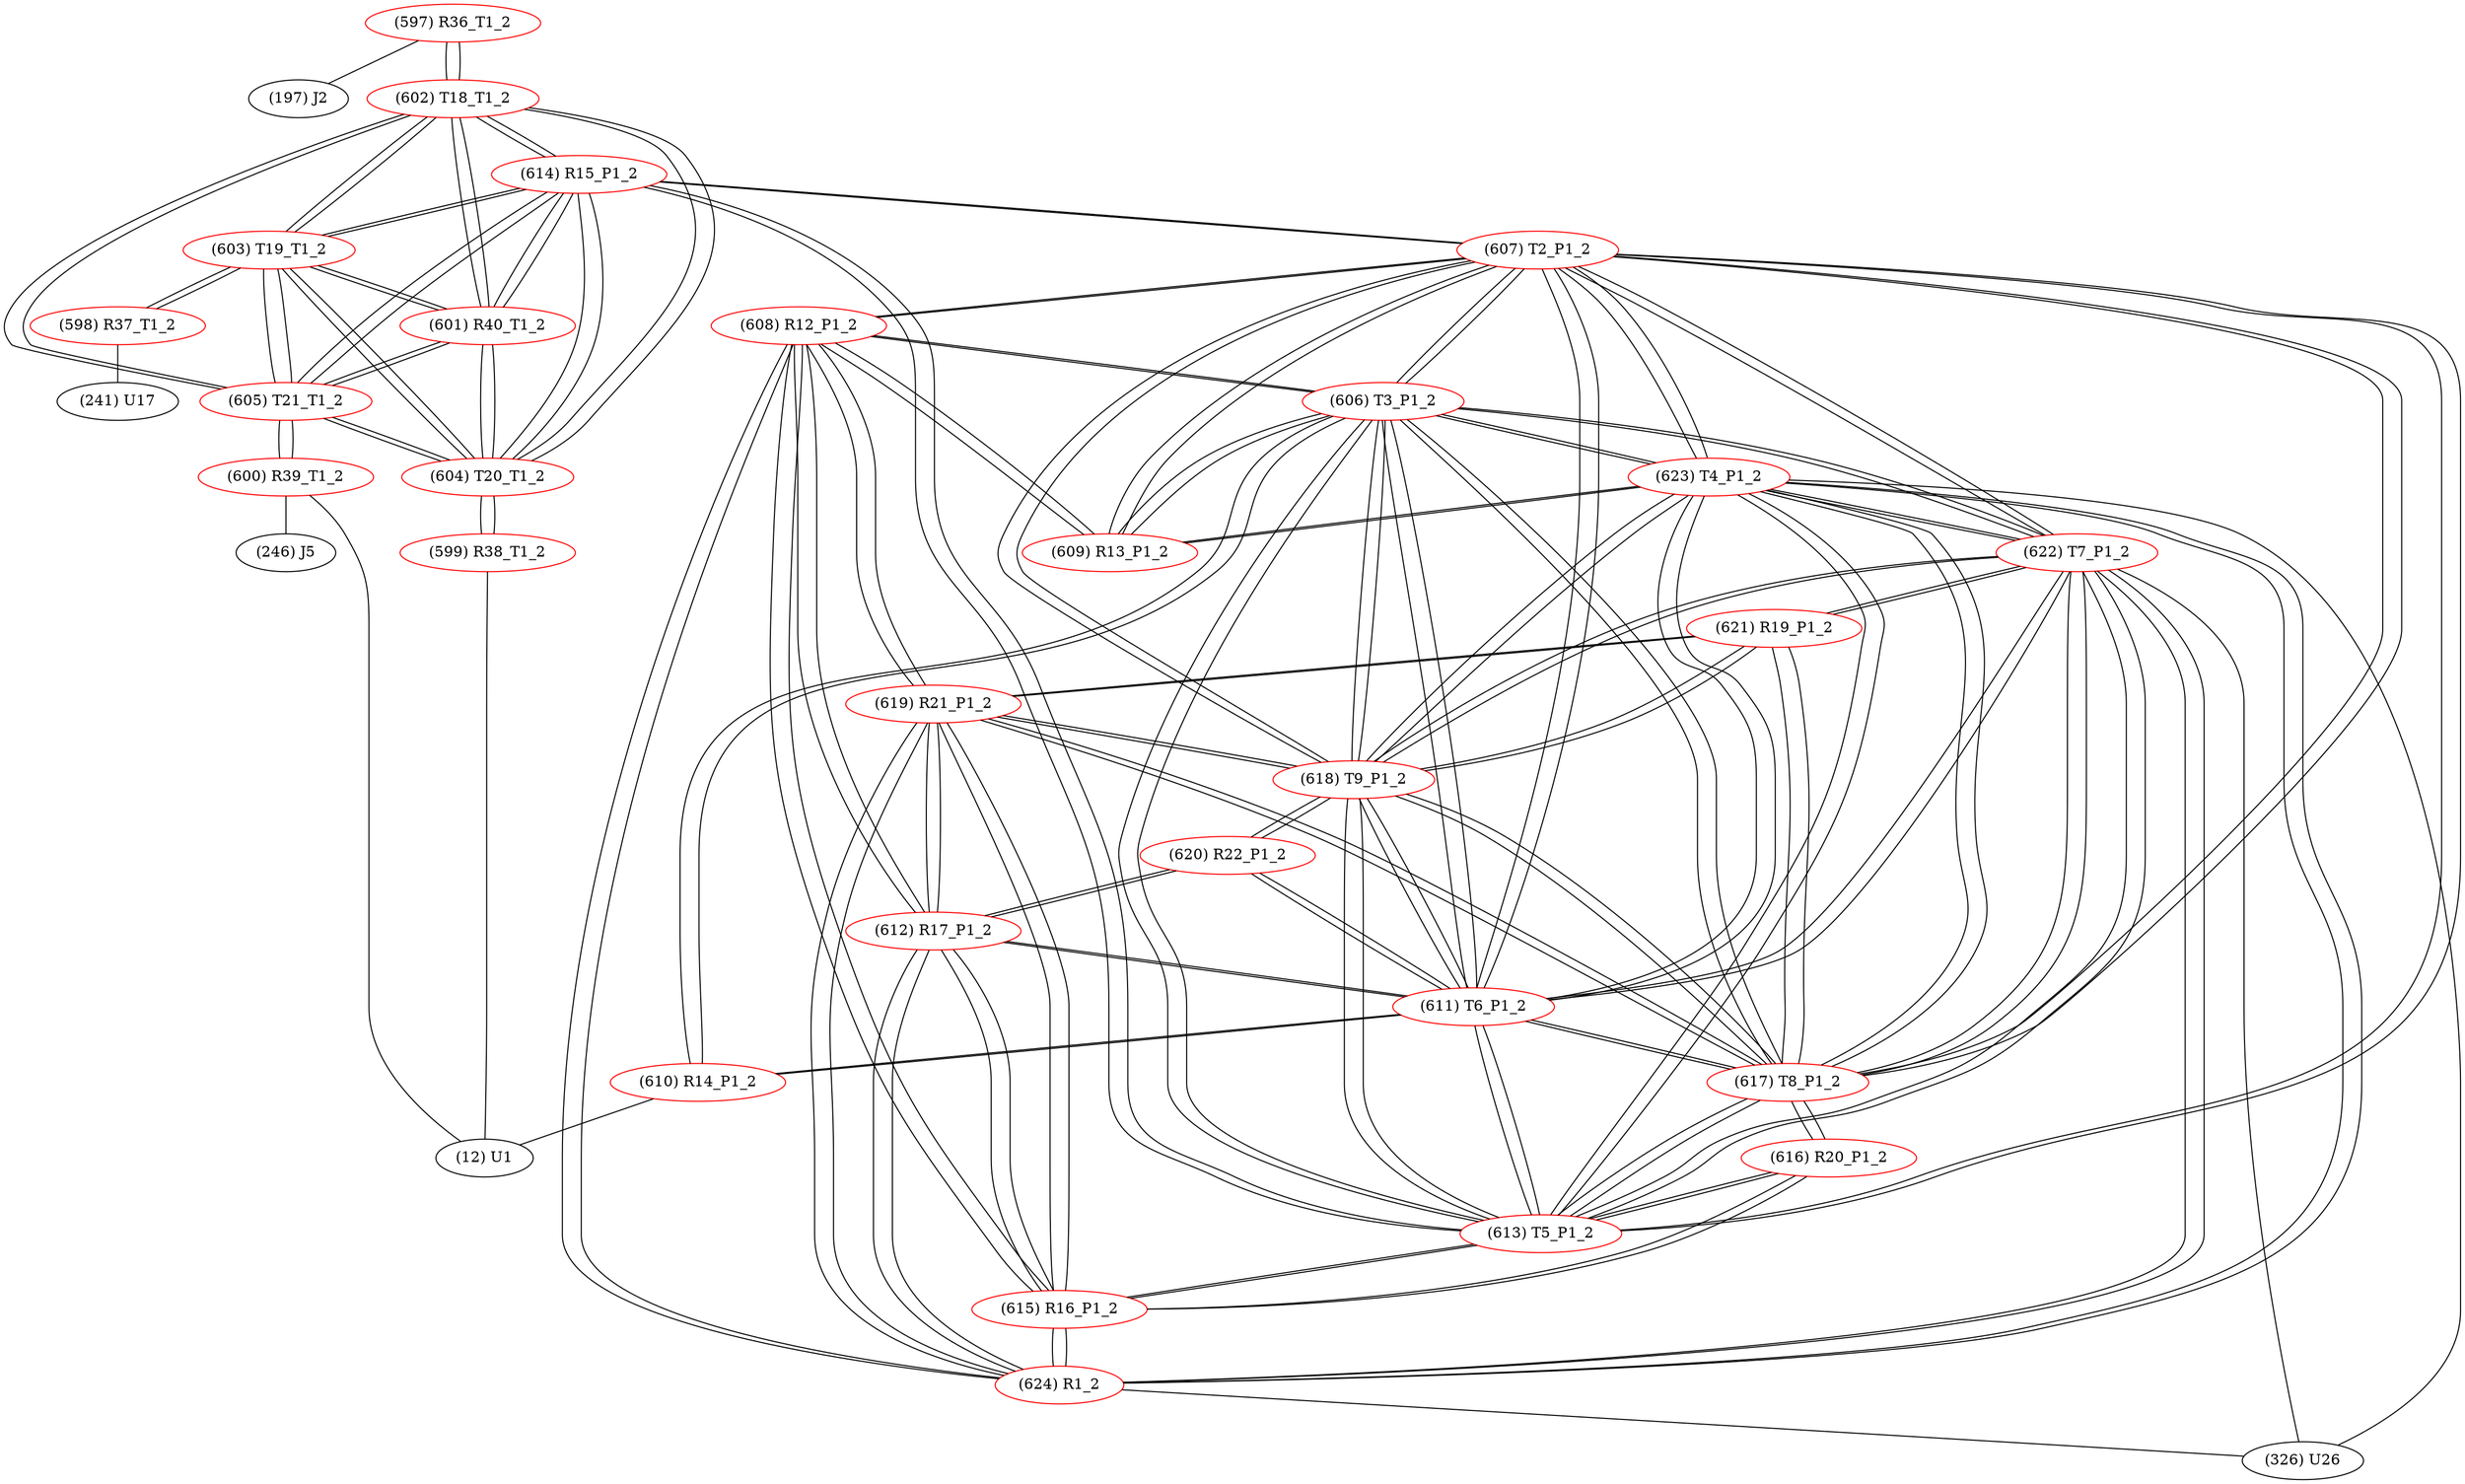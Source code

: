 graph {
	597 [label="(597) R36_T1_2" color=red]
	197 [label="(197) J2"]
	602 [label="(602) T18_T1_2"]
	598 [label="(598) R37_T1_2" color=red]
	241 [label="(241) U17"]
	603 [label="(603) T19_T1_2"]
	599 [label="(599) R38_T1_2" color=red]
	12 [label="(12) U1"]
	604 [label="(604) T20_T1_2"]
	600 [label="(600) R39_T1_2" color=red]
	12 [label="(12) U1"]
	246 [label="(246) J5"]
	605 [label="(605) T21_T1_2"]
	601 [label="(601) R40_T1_2" color=red]
	614 [label="(614) R15_P1_2"]
	602 [label="(602) T18_T1_2"]
	605 [label="(605) T21_T1_2"]
	604 [label="(604) T20_T1_2"]
	603 [label="(603) T19_T1_2"]
	602 [label="(602) T18_T1_2" color=red]
	604 [label="(604) T20_T1_2"]
	603 [label="(603) T19_T1_2"]
	605 [label="(605) T21_T1_2"]
	597 [label="(597) R36_T1_2"]
	614 [label="(614) R15_P1_2"]
	601 [label="(601) R40_T1_2"]
	603 [label="(603) T19_T1_2" color=red]
	604 [label="(604) T20_T1_2"]
	602 [label="(602) T18_T1_2"]
	605 [label="(605) T21_T1_2"]
	598 [label="(598) R37_T1_2"]
	614 [label="(614) R15_P1_2"]
	601 [label="(601) R40_T1_2"]
	604 [label="(604) T20_T1_2" color=red]
	603 [label="(603) T19_T1_2"]
	602 [label="(602) T18_T1_2"]
	605 [label="(605) T21_T1_2"]
	599 [label="(599) R38_T1_2"]
	614 [label="(614) R15_P1_2"]
	601 [label="(601) R40_T1_2"]
	605 [label="(605) T21_T1_2" color=red]
	604 [label="(604) T20_T1_2"]
	603 [label="(603) T19_T1_2"]
	602 [label="(602) T18_T1_2"]
	600 [label="(600) R39_T1_2"]
	614 [label="(614) R15_P1_2"]
	601 [label="(601) R40_T1_2"]
	606 [label="(606) T3_P1_2" color=red]
	623 [label="(623) T4_P1_2"]
	622 [label="(622) T7_P1_2"]
	613 [label="(613) T5_P1_2"]
	618 [label="(618) T9_P1_2"]
	617 [label="(617) T8_P1_2"]
	611 [label="(611) T6_P1_2"]
	607 [label="(607) T2_P1_2"]
	610 [label="(610) R14_P1_2"]
	609 [label="(609) R13_P1_2"]
	608 [label="(608) R12_P1_2"]
	607 [label="(607) T2_P1_2" color=red]
	606 [label="(606) T3_P1_2"]
	623 [label="(623) T4_P1_2"]
	622 [label="(622) T7_P1_2"]
	613 [label="(613) T5_P1_2"]
	618 [label="(618) T9_P1_2"]
	617 [label="(617) T8_P1_2"]
	611 [label="(611) T6_P1_2"]
	609 [label="(609) R13_P1_2"]
	608 [label="(608) R12_P1_2"]
	614 [label="(614) R15_P1_2"]
	608 [label="(608) R12_P1_2" color=red]
	619 [label="(619) R21_P1_2"]
	615 [label="(615) R16_P1_2"]
	612 [label="(612) R17_P1_2"]
	624 [label="(624) R1_2"]
	609 [label="(609) R13_P1_2"]
	606 [label="(606) T3_P1_2"]
	607 [label="(607) T2_P1_2"]
	609 [label="(609) R13_P1_2" color=red]
	623 [label="(623) T4_P1_2"]
	606 [label="(606) T3_P1_2"]
	608 [label="(608) R12_P1_2"]
	607 [label="(607) T2_P1_2"]
	610 [label="(610) R14_P1_2" color=red]
	12 [label="(12) U1"]
	606 [label="(606) T3_P1_2"]
	611 [label="(611) T6_P1_2"]
	611 [label="(611) T6_P1_2" color=red]
	606 [label="(606) T3_P1_2"]
	623 [label="(623) T4_P1_2"]
	622 [label="(622) T7_P1_2"]
	613 [label="(613) T5_P1_2"]
	618 [label="(618) T9_P1_2"]
	617 [label="(617) T8_P1_2"]
	607 [label="(607) T2_P1_2"]
	610 [label="(610) R14_P1_2"]
	620 [label="(620) R22_P1_2"]
	612 [label="(612) R17_P1_2"]
	612 [label="(612) R17_P1_2" color=red]
	619 [label="(619) R21_P1_2"]
	615 [label="(615) R16_P1_2"]
	608 [label="(608) R12_P1_2"]
	624 [label="(624) R1_2"]
	620 [label="(620) R22_P1_2"]
	611 [label="(611) T6_P1_2"]
	613 [label="(613) T5_P1_2" color=red]
	606 [label="(606) T3_P1_2"]
	623 [label="(623) T4_P1_2"]
	622 [label="(622) T7_P1_2"]
	618 [label="(618) T9_P1_2"]
	617 [label="(617) T8_P1_2"]
	611 [label="(611) T6_P1_2"]
	607 [label="(607) T2_P1_2"]
	614 [label="(614) R15_P1_2"]
	615 [label="(615) R16_P1_2"]
	616 [label="(616) R20_P1_2"]
	614 [label="(614) R15_P1_2" color=red]
	602 [label="(602) T18_T1_2"]
	605 [label="(605) T21_T1_2"]
	604 [label="(604) T20_T1_2"]
	603 [label="(603) T19_T1_2"]
	601 [label="(601) R40_T1_2"]
	607 [label="(607) T2_P1_2"]
	613 [label="(613) T5_P1_2"]
	615 [label="(615) R16_P1_2" color=red]
	619 [label="(619) R21_P1_2"]
	608 [label="(608) R12_P1_2"]
	612 [label="(612) R17_P1_2"]
	624 [label="(624) R1_2"]
	613 [label="(613) T5_P1_2"]
	616 [label="(616) R20_P1_2"]
	616 [label="(616) R20_P1_2" color=red]
	617 [label="(617) T8_P1_2"]
	615 [label="(615) R16_P1_2"]
	613 [label="(613) T5_P1_2"]
	617 [label="(617) T8_P1_2" color=red]
	606 [label="(606) T3_P1_2"]
	623 [label="(623) T4_P1_2"]
	622 [label="(622) T7_P1_2"]
	613 [label="(613) T5_P1_2"]
	618 [label="(618) T9_P1_2"]
	611 [label="(611) T6_P1_2"]
	607 [label="(607) T2_P1_2"]
	619 [label="(619) R21_P1_2"]
	621 [label="(621) R19_P1_2"]
	616 [label="(616) R20_P1_2"]
	618 [label="(618) T9_P1_2" color=red]
	620 [label="(620) R22_P1_2"]
	606 [label="(606) T3_P1_2"]
	623 [label="(623) T4_P1_2"]
	622 [label="(622) T7_P1_2"]
	613 [label="(613) T5_P1_2"]
	617 [label="(617) T8_P1_2"]
	611 [label="(611) T6_P1_2"]
	607 [label="(607) T2_P1_2"]
	619 [label="(619) R21_P1_2"]
	621 [label="(621) R19_P1_2"]
	619 [label="(619) R21_P1_2" color=red]
	615 [label="(615) R16_P1_2"]
	608 [label="(608) R12_P1_2"]
	612 [label="(612) R17_P1_2"]
	624 [label="(624) R1_2"]
	618 [label="(618) T9_P1_2"]
	617 [label="(617) T8_P1_2"]
	621 [label="(621) R19_P1_2"]
	620 [label="(620) R22_P1_2" color=red]
	618 [label="(618) T9_P1_2"]
	611 [label="(611) T6_P1_2"]
	612 [label="(612) R17_P1_2"]
	621 [label="(621) R19_P1_2" color=red]
	618 [label="(618) T9_P1_2"]
	619 [label="(619) R21_P1_2"]
	617 [label="(617) T8_P1_2"]
	622 [label="(622) T7_P1_2"]
	622 [label="(622) T7_P1_2" color=red]
	606 [label="(606) T3_P1_2"]
	623 [label="(623) T4_P1_2"]
	613 [label="(613) T5_P1_2"]
	618 [label="(618) T9_P1_2"]
	617 [label="(617) T8_P1_2"]
	611 [label="(611) T6_P1_2"]
	607 [label="(607) T2_P1_2"]
	624 [label="(624) R1_2"]
	326 [label="(326) U26"]
	621 [label="(621) R19_P1_2"]
	623 [label="(623) T4_P1_2" color=red]
	606 [label="(606) T3_P1_2"]
	622 [label="(622) T7_P1_2"]
	613 [label="(613) T5_P1_2"]
	618 [label="(618) T9_P1_2"]
	617 [label="(617) T8_P1_2"]
	611 [label="(611) T6_P1_2"]
	607 [label="(607) T2_P1_2"]
	609 [label="(609) R13_P1_2"]
	624 [label="(624) R1_2"]
	326 [label="(326) U26"]
	624 [label="(624) R1_2" color=red]
	623 [label="(623) T4_P1_2"]
	622 [label="(622) T7_P1_2"]
	326 [label="(326) U26"]
	619 [label="(619) R21_P1_2"]
	615 [label="(615) R16_P1_2"]
	608 [label="(608) R12_P1_2"]
	612 [label="(612) R17_P1_2"]
	597 -- 197
	597 -- 602
	598 -- 241
	598 -- 603
	599 -- 12
	599 -- 604
	600 -- 12
	600 -- 246
	600 -- 605
	601 -- 614
	601 -- 602
	601 -- 605
	601 -- 604
	601 -- 603
	602 -- 604
	602 -- 603
	602 -- 605
	602 -- 597
	602 -- 614
	602 -- 601
	603 -- 604
	603 -- 602
	603 -- 605
	603 -- 598
	603 -- 614
	603 -- 601
	604 -- 603
	604 -- 602
	604 -- 605
	604 -- 599
	604 -- 614
	604 -- 601
	605 -- 604
	605 -- 603
	605 -- 602
	605 -- 600
	605 -- 614
	605 -- 601
	606 -- 623
	606 -- 622
	606 -- 613
	606 -- 618
	606 -- 617
	606 -- 611
	606 -- 607
	606 -- 610
	606 -- 609
	606 -- 608
	607 -- 606
	607 -- 623
	607 -- 622
	607 -- 613
	607 -- 618
	607 -- 617
	607 -- 611
	607 -- 609
	607 -- 608
	607 -- 614
	608 -- 619
	608 -- 615
	608 -- 612
	608 -- 624
	608 -- 609
	608 -- 606
	608 -- 607
	609 -- 623
	609 -- 606
	609 -- 608
	609 -- 607
	610 -- 12
	610 -- 606
	610 -- 611
	611 -- 606
	611 -- 623
	611 -- 622
	611 -- 613
	611 -- 618
	611 -- 617
	611 -- 607
	611 -- 610
	611 -- 620
	611 -- 612
	612 -- 619
	612 -- 615
	612 -- 608
	612 -- 624
	612 -- 620
	612 -- 611
	613 -- 606
	613 -- 623
	613 -- 622
	613 -- 618
	613 -- 617
	613 -- 611
	613 -- 607
	613 -- 614
	613 -- 615
	613 -- 616
	614 -- 602
	614 -- 605
	614 -- 604
	614 -- 603
	614 -- 601
	614 -- 607
	614 -- 613
	615 -- 619
	615 -- 608
	615 -- 612
	615 -- 624
	615 -- 613
	615 -- 616
	616 -- 617
	616 -- 615
	616 -- 613
	617 -- 606
	617 -- 623
	617 -- 622
	617 -- 613
	617 -- 618
	617 -- 611
	617 -- 607
	617 -- 619
	617 -- 621
	617 -- 616
	618 -- 620
	618 -- 606
	618 -- 623
	618 -- 622
	618 -- 613
	618 -- 617
	618 -- 611
	618 -- 607
	618 -- 619
	618 -- 621
	619 -- 615
	619 -- 608
	619 -- 612
	619 -- 624
	619 -- 618
	619 -- 617
	619 -- 621
	620 -- 618
	620 -- 611
	620 -- 612
	621 -- 618
	621 -- 619
	621 -- 617
	621 -- 622
	622 -- 606
	622 -- 623
	622 -- 613
	622 -- 618
	622 -- 617
	622 -- 611
	622 -- 607
	622 -- 624
	622 -- 326
	622 -- 621
	623 -- 606
	623 -- 622
	623 -- 613
	623 -- 618
	623 -- 617
	623 -- 611
	623 -- 607
	623 -- 609
	623 -- 624
	623 -- 326
	624 -- 623
	624 -- 622
	624 -- 326
	624 -- 619
	624 -- 615
	624 -- 608
	624 -- 612
}